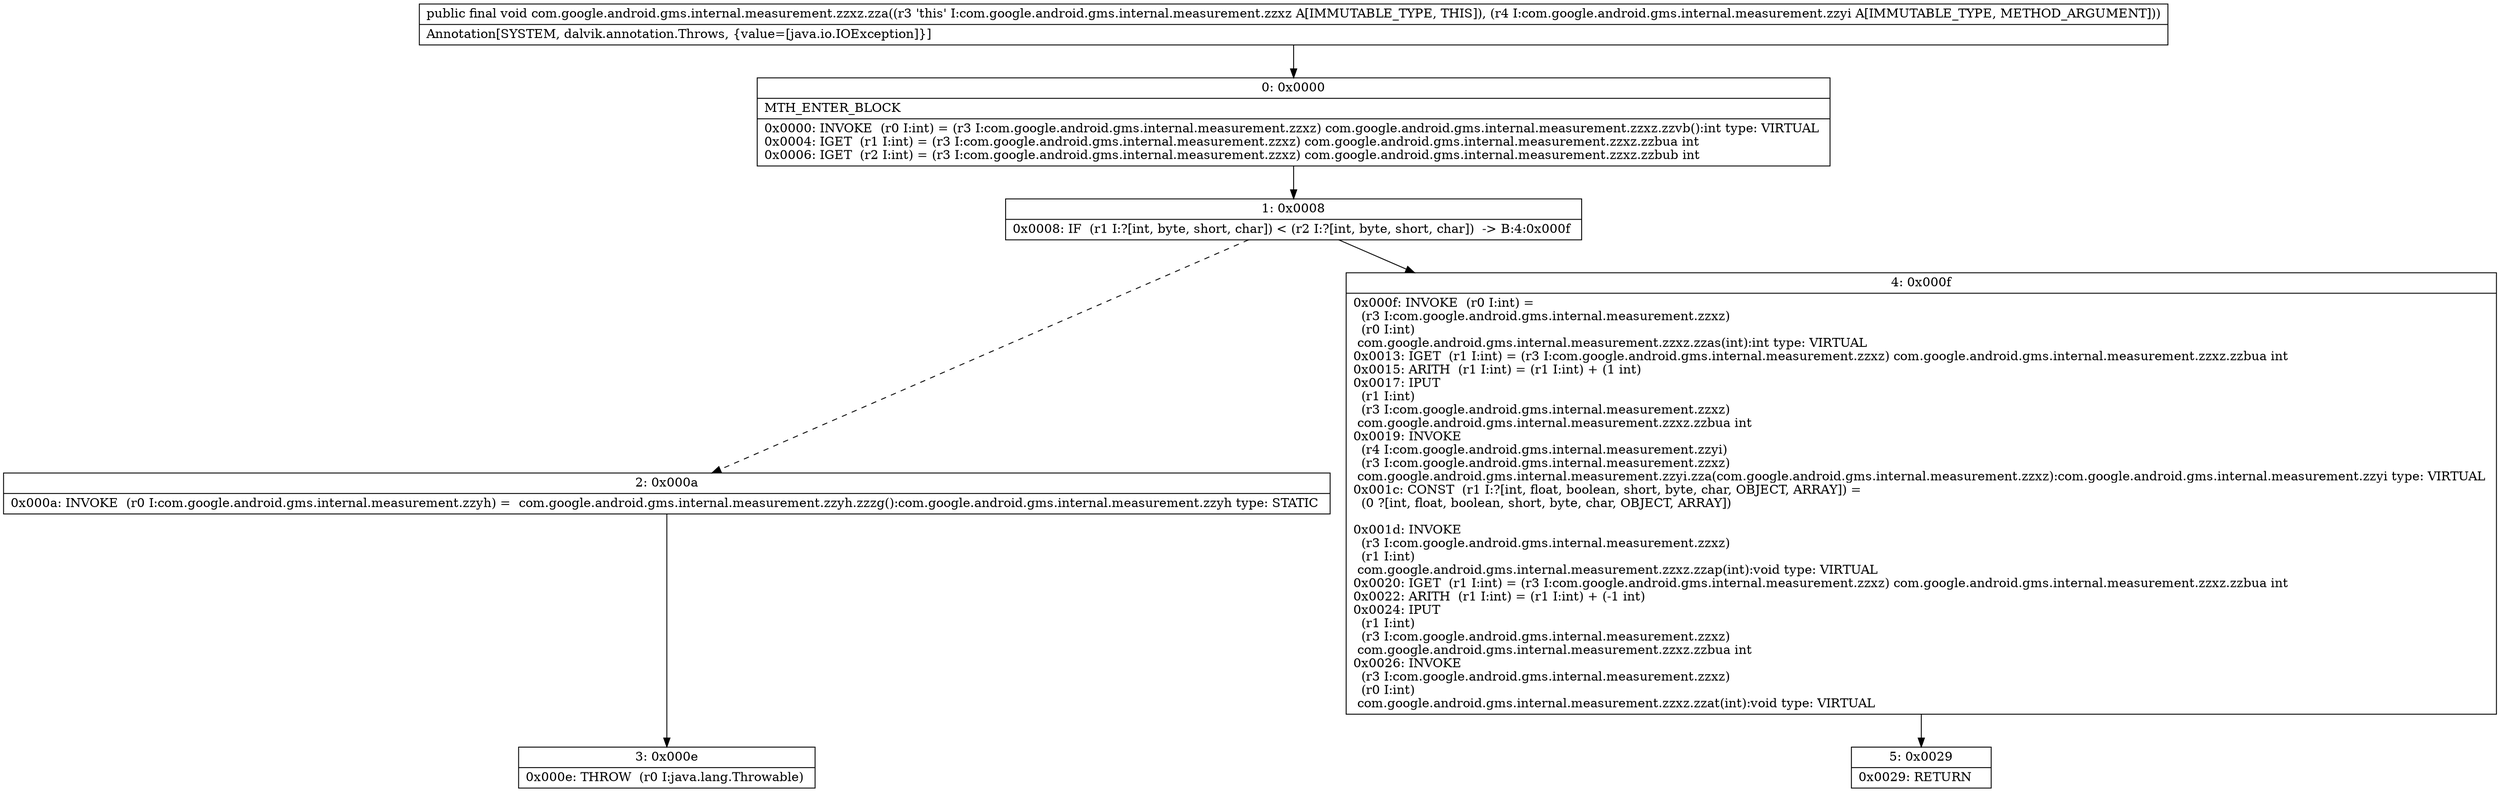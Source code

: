 digraph "CFG forcom.google.android.gms.internal.measurement.zzxz.zza(Lcom\/google\/android\/gms\/internal\/measurement\/zzyi;)V" {
Node_0 [shape=record,label="{0\:\ 0x0000|MTH_ENTER_BLOCK\l|0x0000: INVOKE  (r0 I:int) = (r3 I:com.google.android.gms.internal.measurement.zzxz) com.google.android.gms.internal.measurement.zzxz.zzvb():int type: VIRTUAL \l0x0004: IGET  (r1 I:int) = (r3 I:com.google.android.gms.internal.measurement.zzxz) com.google.android.gms.internal.measurement.zzxz.zzbua int \l0x0006: IGET  (r2 I:int) = (r3 I:com.google.android.gms.internal.measurement.zzxz) com.google.android.gms.internal.measurement.zzxz.zzbub int \l}"];
Node_1 [shape=record,label="{1\:\ 0x0008|0x0008: IF  (r1 I:?[int, byte, short, char]) \< (r2 I:?[int, byte, short, char])  \-\> B:4:0x000f \l}"];
Node_2 [shape=record,label="{2\:\ 0x000a|0x000a: INVOKE  (r0 I:com.google.android.gms.internal.measurement.zzyh) =  com.google.android.gms.internal.measurement.zzyh.zzzg():com.google.android.gms.internal.measurement.zzyh type: STATIC \l}"];
Node_3 [shape=record,label="{3\:\ 0x000e|0x000e: THROW  (r0 I:java.lang.Throwable) \l}"];
Node_4 [shape=record,label="{4\:\ 0x000f|0x000f: INVOKE  (r0 I:int) = \l  (r3 I:com.google.android.gms.internal.measurement.zzxz)\l  (r0 I:int)\l com.google.android.gms.internal.measurement.zzxz.zzas(int):int type: VIRTUAL \l0x0013: IGET  (r1 I:int) = (r3 I:com.google.android.gms.internal.measurement.zzxz) com.google.android.gms.internal.measurement.zzxz.zzbua int \l0x0015: ARITH  (r1 I:int) = (r1 I:int) + (1 int) \l0x0017: IPUT  \l  (r1 I:int)\l  (r3 I:com.google.android.gms.internal.measurement.zzxz)\l com.google.android.gms.internal.measurement.zzxz.zzbua int \l0x0019: INVOKE  \l  (r4 I:com.google.android.gms.internal.measurement.zzyi)\l  (r3 I:com.google.android.gms.internal.measurement.zzxz)\l com.google.android.gms.internal.measurement.zzyi.zza(com.google.android.gms.internal.measurement.zzxz):com.google.android.gms.internal.measurement.zzyi type: VIRTUAL \l0x001c: CONST  (r1 I:?[int, float, boolean, short, byte, char, OBJECT, ARRAY]) = \l  (0 ?[int, float, boolean, short, byte, char, OBJECT, ARRAY])\l \l0x001d: INVOKE  \l  (r3 I:com.google.android.gms.internal.measurement.zzxz)\l  (r1 I:int)\l com.google.android.gms.internal.measurement.zzxz.zzap(int):void type: VIRTUAL \l0x0020: IGET  (r1 I:int) = (r3 I:com.google.android.gms.internal.measurement.zzxz) com.google.android.gms.internal.measurement.zzxz.zzbua int \l0x0022: ARITH  (r1 I:int) = (r1 I:int) + (\-1 int) \l0x0024: IPUT  \l  (r1 I:int)\l  (r3 I:com.google.android.gms.internal.measurement.zzxz)\l com.google.android.gms.internal.measurement.zzxz.zzbua int \l0x0026: INVOKE  \l  (r3 I:com.google.android.gms.internal.measurement.zzxz)\l  (r0 I:int)\l com.google.android.gms.internal.measurement.zzxz.zzat(int):void type: VIRTUAL \l}"];
Node_5 [shape=record,label="{5\:\ 0x0029|0x0029: RETURN   \l}"];
MethodNode[shape=record,label="{public final void com.google.android.gms.internal.measurement.zzxz.zza((r3 'this' I:com.google.android.gms.internal.measurement.zzxz A[IMMUTABLE_TYPE, THIS]), (r4 I:com.google.android.gms.internal.measurement.zzyi A[IMMUTABLE_TYPE, METHOD_ARGUMENT]))  | Annotation[SYSTEM, dalvik.annotation.Throws, \{value=[java.io.IOException]\}]\l}"];
MethodNode -> Node_0;
Node_0 -> Node_1;
Node_1 -> Node_2[style=dashed];
Node_1 -> Node_4;
Node_2 -> Node_3;
Node_4 -> Node_5;
}

